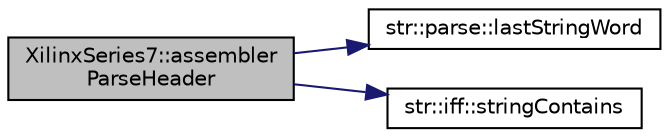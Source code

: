 digraph "XilinxSeries7::assemblerParseHeader"
{
 // INTERACTIVE_SVG=YES
 // LATEX_PDF_SIZE
  edge [fontname="Helvetica",fontsize="10",labelfontname="Helvetica",labelfontsize="10"];
  node [fontname="Helvetica",fontsize="10",shape=record];
  rankdir="LR";
  Node1 [label="XilinxSeries7::assembler\lParseHeader",height=0.2,width=0.4,color="black", fillcolor="grey75", style="filled", fontcolor="black",tooltip=" "];
  Node1 -> Node2 [color="midnightblue",fontsize="10",style="solid",fontname="Helvetica"];
  Node2 [label="str::parse::lastStringWord",height=0.2,width=0.4,color="black", fillcolor="white", style="filled",URL="$namespacestr_1_1parse.html#a0ce35f8ca1e3fe77627b504cc34f8d87",tooltip="Parses a std::string s, removes all integers and returns the last of all std::string words."];
  Node1 -> Node3 [color="midnightblue",fontsize="10",style="solid",fontname="Helvetica"];
  Node3 [label="str::iff::stringContains",height=0.2,width=0.4,color="black", fillcolor="white", style="filled",URL="$namespacestr_1_1iff.html#ae2f4c77f643c6f31ffa4ae0930b6d2bf",tooltip="Returns false. End of recursion for template."];
}
